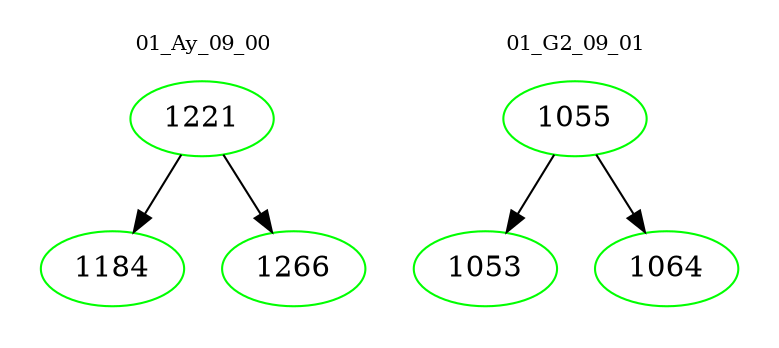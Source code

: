 digraph{
subgraph cluster_0 {
color = white
label = "01_Ay_09_00";
fontsize=10;
T0_1221 [label="1221", color="green"]
T0_1221 -> T0_1184 [color="black"]
T0_1184 [label="1184", color="green"]
T0_1221 -> T0_1266 [color="black"]
T0_1266 [label="1266", color="green"]
}
subgraph cluster_1 {
color = white
label = "01_G2_09_01";
fontsize=10;
T1_1055 [label="1055", color="green"]
T1_1055 -> T1_1053 [color="black"]
T1_1053 [label="1053", color="green"]
T1_1055 -> T1_1064 [color="black"]
T1_1064 [label="1064", color="green"]
}
}
